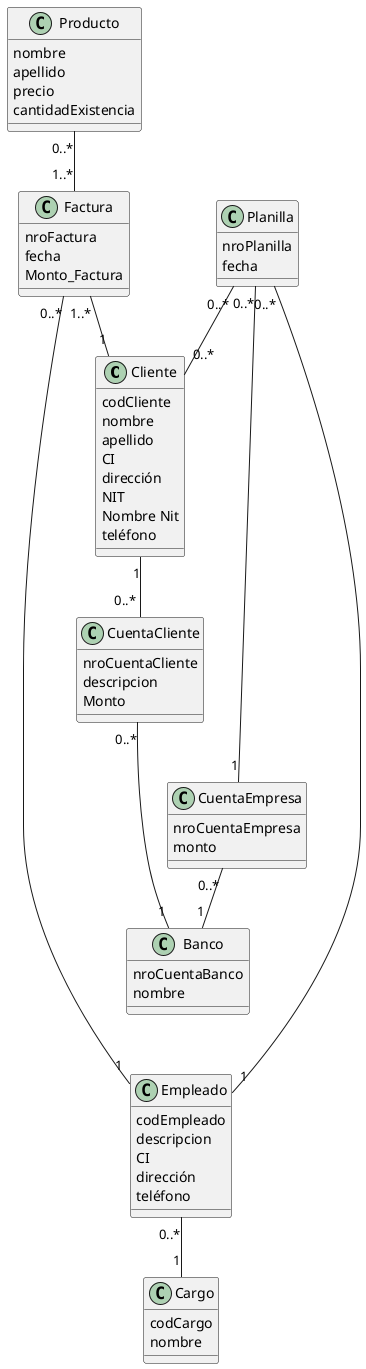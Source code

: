 @startuml Diagrama de Modelo de dominio
class Cliente {
   codCliente
   nombre
   apellido
   CI
   dirección
   NIT 
   Nombre Nit
   teléfono
}

class Factura {
   nroFactura
   fecha
   Monto_Factura
}


class Producto {
   nombre
   apellido
   precio
   cantidadExistencia
}

class Empleado {
   codEmpleado
   descripcion
   CI
   dirección
   teléfono

}

class Planilla {
   nroPlanilla
   fecha
}

class CuentaEmpresa {
   nroCuentaEmpresa
   monto 

}

class CuentaCliente {
   nroCuentaCliente
   descripcion 
   Monto
}




class Banco {
   nroCuentaBanco
   nombre
}


class Cargo {
   codCargo
   nombre  
}


Factura "0..*" ------ "1" Empleado
Factura "1..*" -up- "0..*" Producto 
Factura "1..*" -- "1" Cliente 
Planilla "0..*" ---- "1" CuentaEmpresa
Planilla "0..*" - "1" Empleado
Planilla "0..*" -- "0..*" Cliente
CuentaEmpresa "0..*" -- "1" Banco
Cliente "1" -- "0..* "CuentaCliente
CuentaCliente "0..*" -- "1" Banco
Empleado "0..*" -- "1" Cargo


@enduml